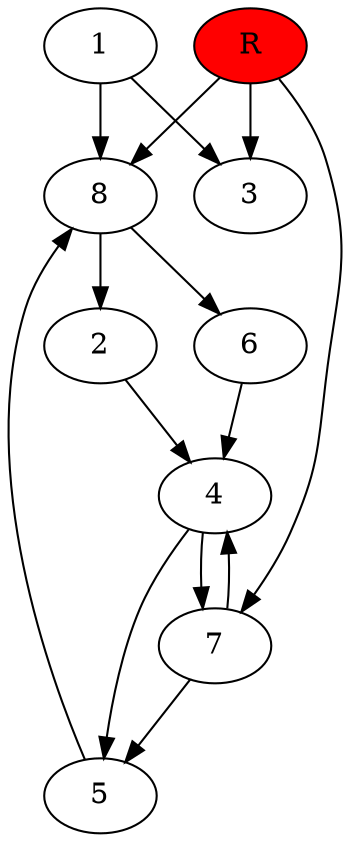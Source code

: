 digraph prb7588 {
	1
	2
	3
	4
	5
	6
	7
	8
	R [fillcolor="#ff0000" style=filled]
	1 -> 3
	1 -> 8
	2 -> 4
	4 -> 5
	4 -> 7
	5 -> 8
	6 -> 4
	7 -> 4
	7 -> 5
	8 -> 2
	8 -> 6
	R -> 3
	R -> 7
	R -> 8
}

